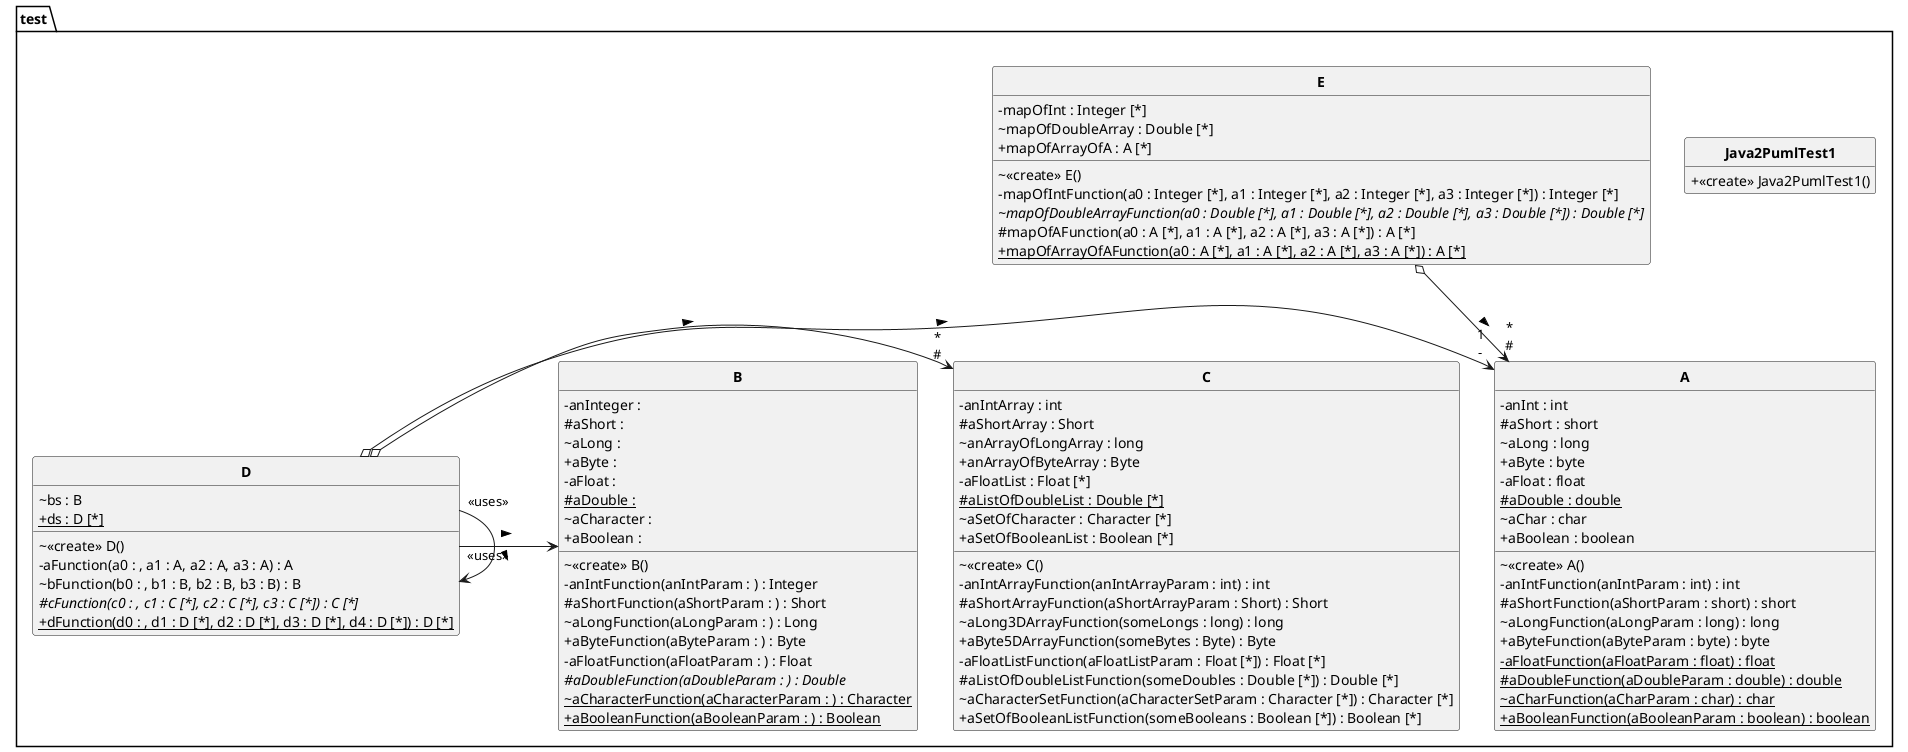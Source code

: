 @startuml
'https://plantuml.com/class-diagram
skinparam style strictuml
skinparam classAttributeIconSize 0
skinparam classFontStyle Bold

hide empty members

package test{
class Java2PumlTest1{
	+ <<create>> Java2PumlTest1()
}

class A{
	- anInt : int
	# aShort : short
	~ aLong : long
	+ aByte : byte
	- aFloat : float
	# aDouble : double {static}
	~ aChar : char
	+ aBoolean : boolean
	~ <<create>> A()
	- anIntFunction(anIntParam : int) : int
	# aShortFunction(aShortParam : short) : short
	~ aLongFunction(aLongParam : long) : long
	+ aByteFunction(aByteParam : byte) : byte
	- aFloatFunction(aFloatParam : float) {static} : float
	# aDoubleFunction(aDoubleParam : double) {static} : double
	~ aCharFunction(aCharParam : char) {static} : char
	+ aBooleanFunction(aBooleanParam : boolean) {static} : boolean
}

class B{
	- anInteger : 
	# aShort : 
	~ aLong : 
	+ aByte : 
	- aFloat : 
	# aDouble :  {static}
	~ aCharacter : 
	+ aBoolean : 
	~ <<create>> B()
	- anIntFunction(anIntParam : ) : Integer
	# aShortFunction(aShortParam : ) : Short
	~ aLongFunction(aLongParam : ) : Long
	+ aByteFunction(aByteParam : ) : Byte
	- aFloatFunction(aFloatParam : ) : Float
	# aDoubleFunction(aDoubleParam : ) {abstract} : Double
	~ aCharacterFunction(aCharacterParam : ) {static} : Character
	+ aBooleanFunction(aBooleanParam : ) {static} : Boolean
}

class C{
	- anIntArray : int
	# aShortArray : Short
	~ anArrayOfLongArray : long
	+ anArrayOfByteArray : Byte
	- aFloatList : Float [*]
	# aListOfDoubleList : Double [*] {static}
	~ aSetOfCharacter : Character [*]
	+ aSetOfBooleanList : Boolean [*]
	~ <<create>> C()
	- anIntArrayFunction(anIntArrayParam : int) : int
	# aShortArrayFunction(aShortArrayParam : Short) : Short
	~ aLong3DArrayFunction(someLongs : long) : long
	+ aByte5DArrayFunction(someBytes : Byte) : Byte
	- aFloatListFunction(aFloatListParam : Float [*]) : Float [*]
	# aListOfDoubleListFunction(someDoubles : Double [*]) : Double [*]
	~ aCharacterSetFunction(aCharacterSetParam : Character [*]) : Character [*]
	+ aSetOfBooleanListFunction(someBooleans : Boolean [*]) : Boolean [*]
}

class D{
	~ bs : B
	+ ds : D [*] {static}
	~ <<create>> D()
	- aFunction(a0 : , a1 : A, a2 : A, a3 : A) : A
	~ bFunction(b0 : , b1 : B, b2 : B, b3 : B) : B
	# cFunction(c0 : , c1 : C [*], c2 : C [*], c3 : C [*]) {abstract} : C [*]
	+ dFunction(d0 : , d1 : D [*], d2 : D [*], d3 : D [*], d4 : D [*]) {static} : D [*]
}

class E{
	- mapOfInt : Integer [*]
	~ mapOfDoubleArray : Double [*]
	+ mapOfArrayOfA : A [*]
	~ <<create>> E()
	- mapOfIntFunction(a0 : Integer [*], a1 : Integer [*], a2 : Integer [*], a3 : Integer [*]) : Integer [*]
	~ mapOfDoubleArrayFunction(a0 : Double [*], a1 : Double [*], a2 : Double [*], a3 : Double [*]) {abstract} : Double [*]
	# mapOfAFunction(a0 : A [*], a1 : A [*], a2 : A [*], a3 : A [*]) : A [*]
	+ mapOfArrayOfAFunction(a0 : A [*], a1 : A [*], a2 : A [*], a3 : A [*]) {static} : A [*]
}


'@PumlAggregation
D o-> "1\n - " A : "          \n >"

'@PumlAggregation
D o-> "*\n # " C : "          \n >"
D -> B : "<<uses>>"\n >
D -> D : "<<uses>>"\n >

'@PumlAggregation
E o--> "*\n # " A : "          \n >"

}
@enduml